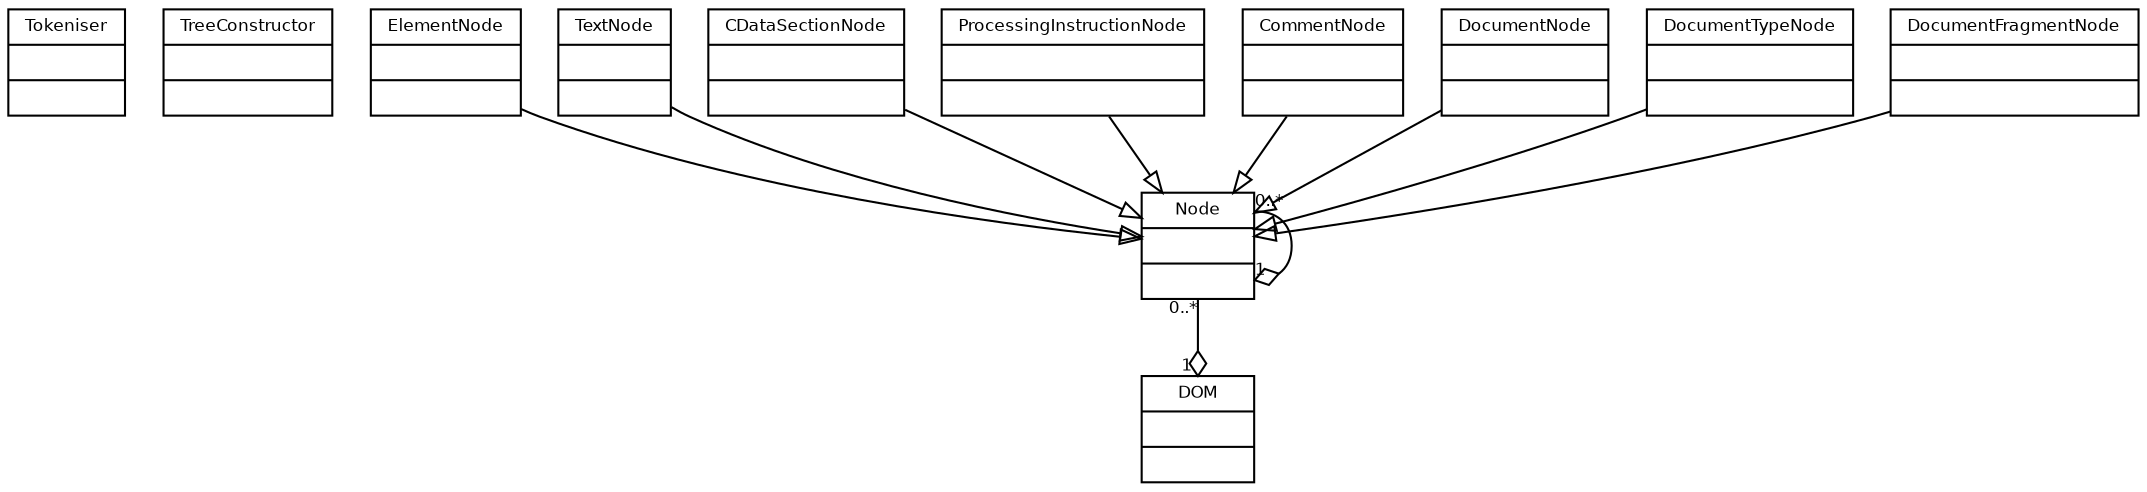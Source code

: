 digraph g {
    fontname = "Bitstream Vera Sans"
    fontsize = 8

   node [
        fontname = "Bitstream Vera Sans"
        fontsize = 8
        shape = "record"
    ]

    edge [
        fontname = "Bitstream Vera Sans"
        fontsize = 8
    ]

    Tokeniser [
        label = "{Tokeniser|\l|\l}"
    ]
    
    TreeConstructor [
        label = "{TreeConstructor|\l|\l}"
    ]

    DOM [
        label = "{DOM|\l|\l}"
    ]
    
    Entry [
        label = "{Node|\l|\l}"
    ]
    
    ElementNode [
        label = "{ElementNode|\l|\l}"
    ]
    
    TextNode [
        label = "{TextNode|\l|\l}"
    ]
    
    CDataSectionNode [
        label = "{CDataSectionNode|\l|\l}"
    ]
    
    ProcessingInstructionNode [
        label = "{ProcessingInstructionNode|\l|\l}"
    ]
    
    CommentNode [
        label = "{CommentNode|\l|\l}"
    ]
    
    DocumentNode [
        label = "{DocumentNode|\l|\l}"
    ]
    
    DocumentTypeNode [
        label = "{DocumentTypeNode|\l|\l}"
    ]
    
    DocumentFragmentNode [
        label = "{DocumentFragmentNode|\l|\l}"
    ]
    
    edge [
        arrowhead = "empty"
    ]
    
    ElementNode -> Entry
    TextNode -> Entry
    CDataSectionNode -> Entry
    ProcessingInstructionNode -> Entry
    CommentNode -> Entry
    DocumentNode -> Entry
    DocumentTypeNode -> Entry
    DocumentFragmentNode -> Entry
    
    edge [
        arrowhead = "ediamond"
        
        headlabel = "1 "
        taillabel = "0..*"
    ]
    
    Entry -> DOM
    Entry -> Entry
}
